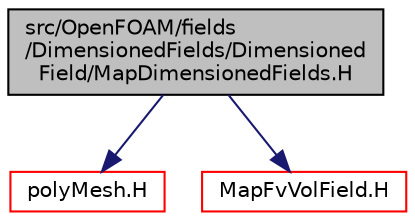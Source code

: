 digraph "src/OpenFOAM/fields/DimensionedFields/DimensionedField/MapDimensionedFields.H"
{
  bgcolor="transparent";
  edge [fontname="Helvetica",fontsize="10",labelfontname="Helvetica",labelfontsize="10"];
  node [fontname="Helvetica",fontsize="10",shape=record];
  Node1 [label="src/OpenFOAM/fields\l/DimensionedFields/Dimensioned\lField/MapDimensionedFields.H",height=0.2,width=0.4,color="black", fillcolor="grey75", style="filled", fontcolor="black"];
  Node1 -> Node2 [color="midnightblue",fontsize="10",style="solid",fontname="Helvetica"];
  Node2 [label="polyMesh.H",height=0.2,width=0.4,color="red",URL="$a08827.html"];
  Node1 -> Node3 [color="midnightblue",fontsize="10",style="solid",fontname="Helvetica"];
  Node3 [label="MapFvVolField.H",height=0.2,width=0.4,color="red",URL="$a06168.html",tooltip="Map volume internal field on topology change. This is a partial template specialisation, see MapGeometricFields. "];
}
